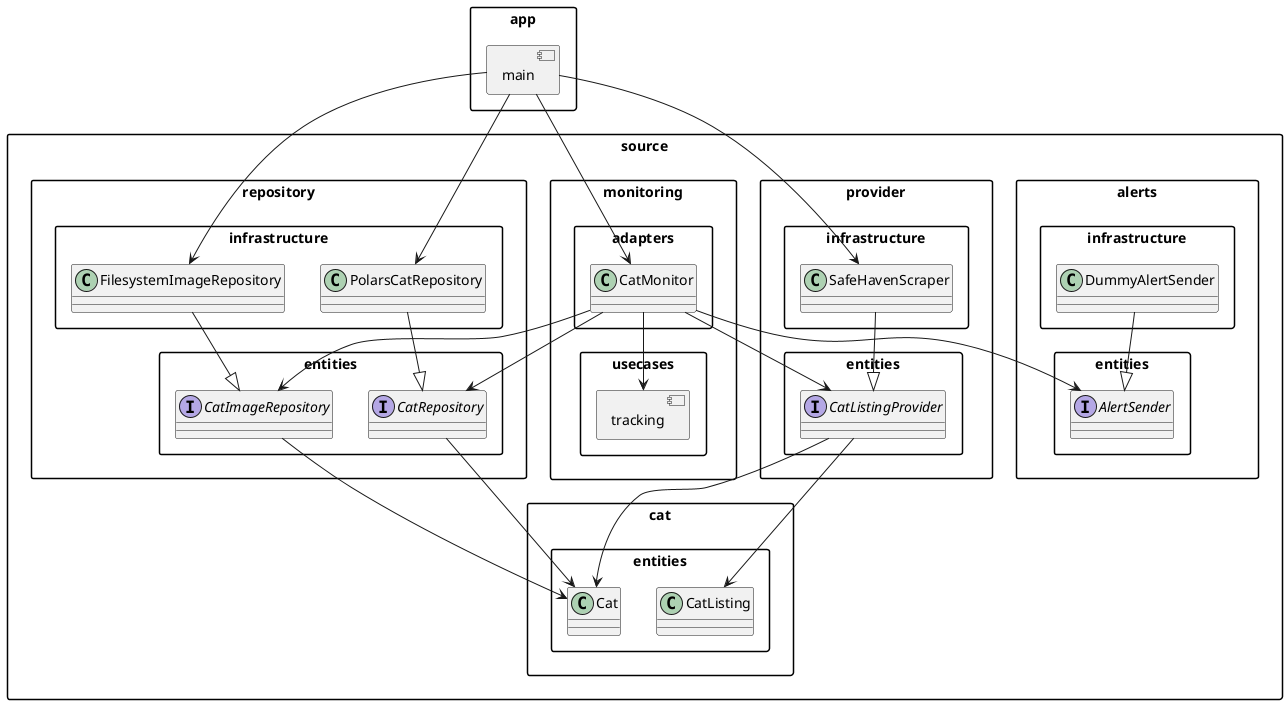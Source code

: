 @startuml FelineFinder

skinparam packageStyle rectangle
allow_mixing

package source {   
    package "cat" {
        package "entities" {
            class Cat
            class CatListing
        }
    }

    
    package "provider" {
        package "entities" {
            interface CatListingProvider

            CatListingProvider --> CatListing
            CatListingProvider --> Cat
        }

        package "infrastructure" {
            class SafeHavenScraper

            SafeHavenScraper --|> CatListingProvider
        }
    }

    package "repository" {
        package "entities" {
            interface CatRepository
            interface CatImageRepository

            CatRepository --> Cat
            CatImageRepository --> Cat
        }

        package "infrastructure" {
            class PolarsCatRepository
            class FilesystemImageRepository

            PolarsCatRepository --|> CatRepository
            FilesystemImageRepository --|> CatImageRepository
        }
    }

    package "alerts"{
        package "entities" {
            interface AlertSender
        }

        package "infrastructure" {
            class DummyAlertSender

            DummyAlertSender --|> AlertSender
        }
    }

    package "monitoring" {
        package "usecases" {
            component tracking
        }

        package "adapters" {
            class CatMonitor
            CatMonitor --> tracking
            CatMonitor --> AlertSender
            CatMonitor --> CatListingProvider
            CatMonitor --> CatRepository
            CatMonitor --> CatImageRepository
        }
    }
}

package "app" {
  component main

    main --> CatMonitor
    main --> FilesystemImageRepository
    main --> PolarsCatRepository
    main --> SafeHavenScraper
}



@enduml
